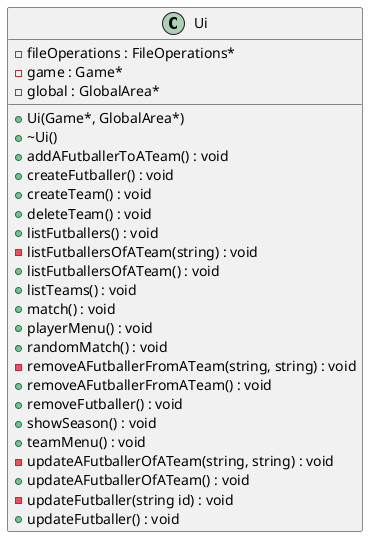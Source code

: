 @startuml





/' Objects '/

class Ui {
	+Ui(Game*, GlobalArea*)
	+~Ui()
	-fileOperations : FileOperations*
	-game : Game*
	-global : GlobalArea*
	+addAFutballerToATeam() : void
	+createFutballer() : void
	+createTeam() : void
	+deleteTeam() : void
	+listFutballers() : void
	-listFutballersOfATeam(string) : void
	+listFutballersOfATeam() : void
	+listTeams() : void
	+match() : void
	+playerMenu() : void
	+randomMatch() : void
	-removeAFutballerFromATeam(string, string) : void
	+removeAFutballerFromATeam() : void
	+removeFutballer() : void
	+showSeason() : void
	+teamMenu() : void
	-updateAFutballerOfATeam(string, string) : void
	+updateAFutballerOfATeam() : void
	-updateFutballer(string id) : void
	+updateFutballer() : void
}





/' Inheritance relationships '/




/' Aggregation relationships '/





/' Nested objects '/



@enduml
